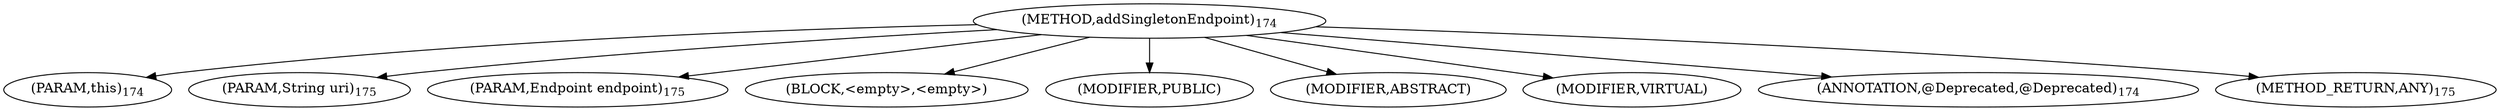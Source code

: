 digraph "addSingletonEndpoint" {  
"145" [label = <(METHOD,addSingletonEndpoint)<SUB>174</SUB>> ]
"146" [label = <(PARAM,this)<SUB>174</SUB>> ]
"147" [label = <(PARAM,String uri)<SUB>175</SUB>> ]
"148" [label = <(PARAM,Endpoint endpoint)<SUB>175</SUB>> ]
"149" [label = <(BLOCK,&lt;empty&gt;,&lt;empty&gt;)> ]
"150" [label = <(MODIFIER,PUBLIC)> ]
"151" [label = <(MODIFIER,ABSTRACT)> ]
"152" [label = <(MODIFIER,VIRTUAL)> ]
"153" [label = <(ANNOTATION,@Deprecated,@Deprecated)<SUB>174</SUB>> ]
"154" [label = <(METHOD_RETURN,ANY)<SUB>175</SUB>> ]
  "145" -> "146" 
  "145" -> "147" 
  "145" -> "148" 
  "145" -> "149" 
  "145" -> "150" 
  "145" -> "151" 
  "145" -> "152" 
  "145" -> "153" 
  "145" -> "154" 
}
